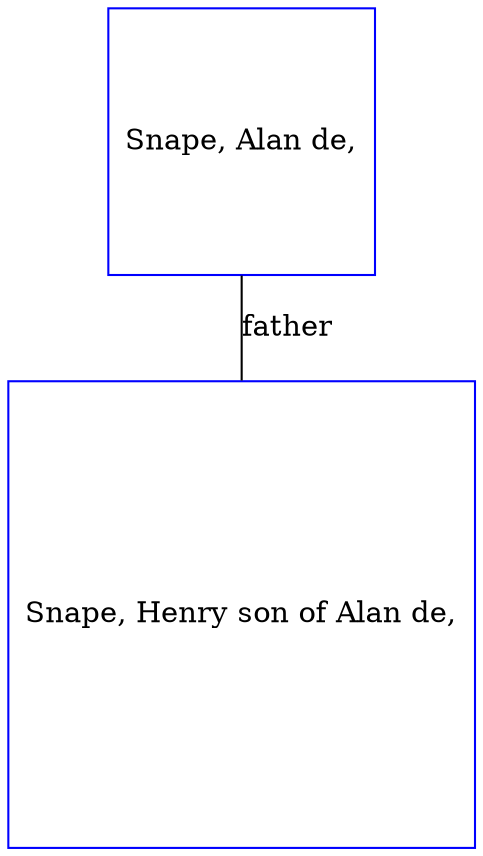 digraph D {
    edge [dir=none];    node [shape=box];    "009173"   [label="Snape, Alan de,", shape=box, regular=1, color="blue"] ;
"009172"   [label="Snape, Henry son of Alan de,", shape=box, regular=1, color="blue"] ;
009173->009172 [label="father",arrowsize=0.0]; 
}